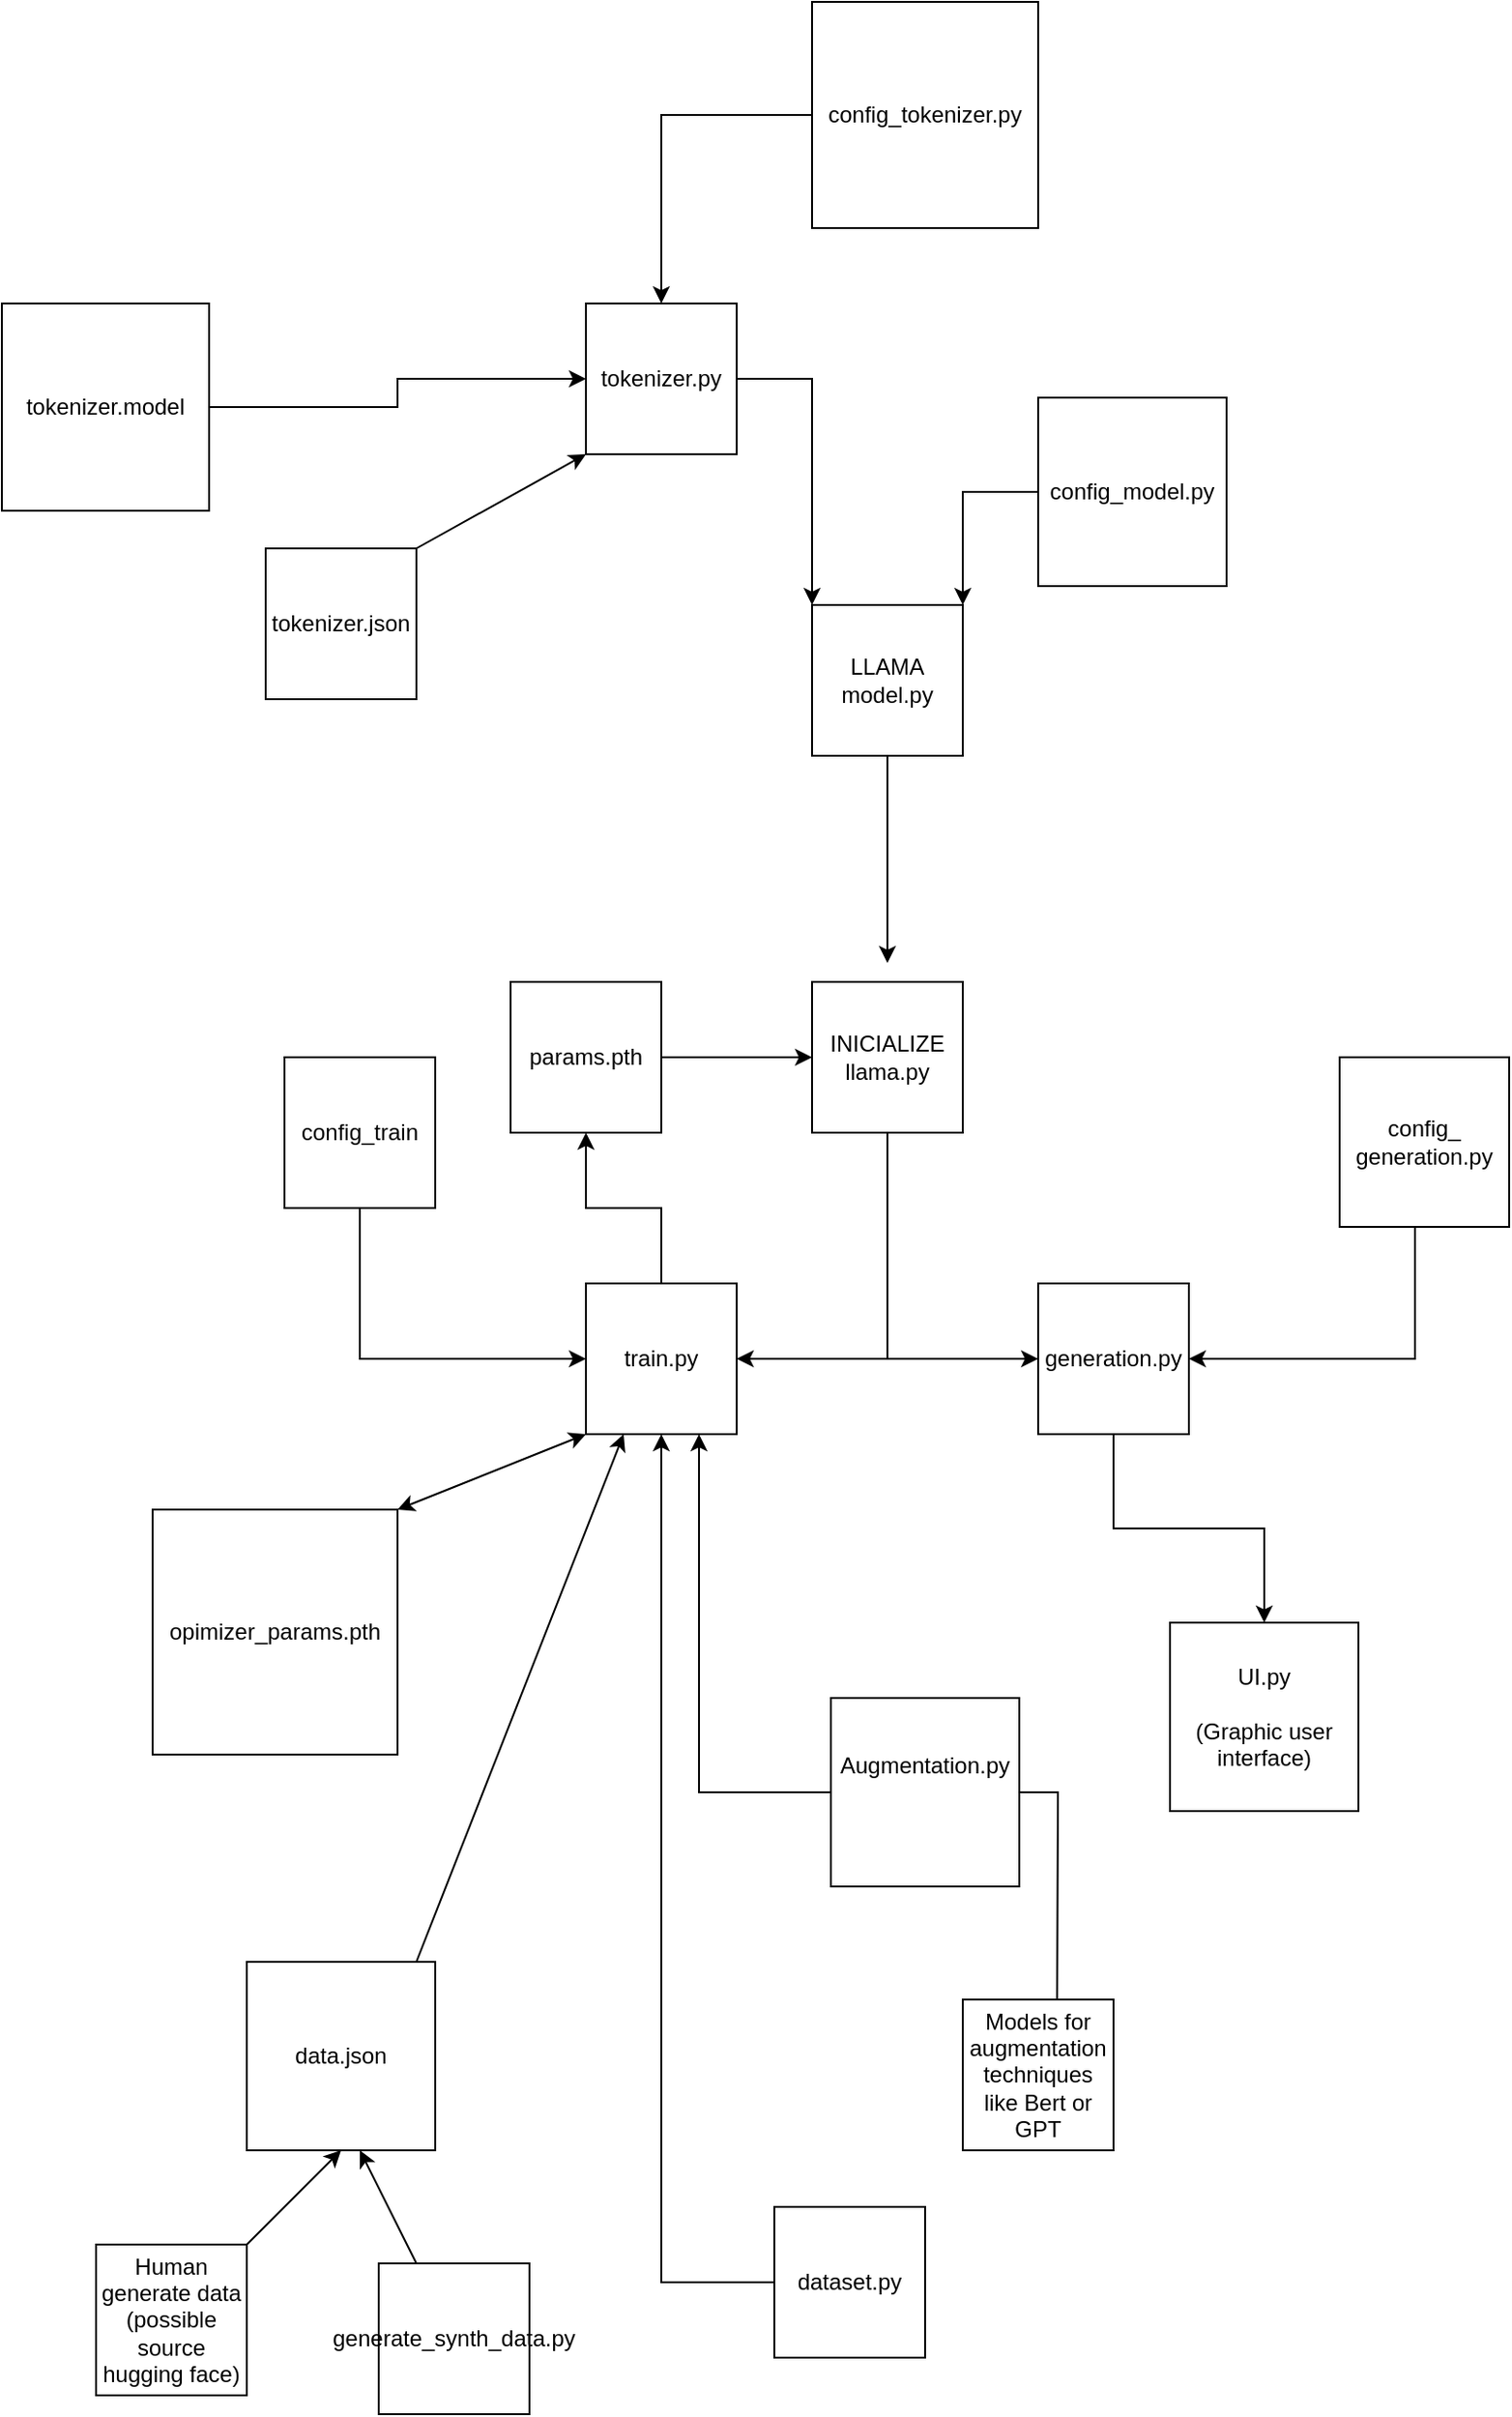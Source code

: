 <mxfile version="24.2.5" type="device">
  <diagram name="Stránka-1" id="BS3cUCEcsDlfEVmhAhRl">
    <mxGraphModel dx="1645" dy="1729" grid="1" gridSize="10" guides="1" tooltips="1" connect="1" arrows="1" fold="1" page="1" pageScale="1" pageWidth="827" pageHeight="1169" math="0" shadow="0">
      <root>
        <mxCell id="0" />
        <mxCell id="1" parent="0" />
        <mxCell id="UTIHgOnjqlhW3wqb73gF-12" style="edgeStyle=orthogonalEdgeStyle;rounded=0;orthogonalLoop=1;jettySize=auto;html=1;" parent="1" source="UTIHgOnjqlhW3wqb73gF-1" edge="1">
          <mxGeometry relative="1" as="geometry">
            <mxPoint x="160" y="270" as="targetPoint" />
          </mxGeometry>
        </mxCell>
        <mxCell id="UTIHgOnjqlhW3wqb73gF-1" value="&lt;div&gt;LLAMA&lt;/div&gt;&lt;div&gt;model.py&lt;br&gt;&lt;/div&gt;" style="whiteSpace=wrap;html=1;aspect=fixed;" parent="1" vertex="1">
          <mxGeometry x="120" y="80" width="80" height="80" as="geometry" />
        </mxCell>
        <mxCell id="UTIHgOnjqlhW3wqb73gF-5" style="edgeStyle=orthogonalEdgeStyle;rounded=0;orthogonalLoop=1;jettySize=auto;html=1;entryX=1;entryY=0;entryDx=0;entryDy=0;" parent="1" source="UTIHgOnjqlhW3wqb73gF-2" target="UTIHgOnjqlhW3wqb73gF-1" edge="1">
          <mxGeometry relative="1" as="geometry" />
        </mxCell>
        <mxCell id="UTIHgOnjqlhW3wqb73gF-2" value="config_model.py" style="whiteSpace=wrap;html=1;aspect=fixed;" parent="1" vertex="1">
          <mxGeometry x="240" y="-30" width="100" height="100" as="geometry" />
        </mxCell>
        <mxCell id="UTIHgOnjqlhW3wqb73gF-8" style="edgeStyle=orthogonalEdgeStyle;rounded=0;orthogonalLoop=1;jettySize=auto;html=1;entryX=0;entryY=0;entryDx=0;entryDy=0;" parent="1" source="UTIHgOnjqlhW3wqb73gF-7" target="UTIHgOnjqlhW3wqb73gF-1" edge="1">
          <mxGeometry relative="1" as="geometry" />
        </mxCell>
        <mxCell id="UTIHgOnjqlhW3wqb73gF-7" value="tokenizer.py" style="whiteSpace=wrap;html=1;aspect=fixed;" parent="1" vertex="1">
          <mxGeometry y="-80" width="80" height="80" as="geometry" />
        </mxCell>
        <mxCell id="UTIHgOnjqlhW3wqb73gF-11" style="edgeStyle=orthogonalEdgeStyle;rounded=0;orthogonalLoop=1;jettySize=auto;html=1;entryX=0.5;entryY=0;entryDx=0;entryDy=0;" parent="1" source="UTIHgOnjqlhW3wqb73gF-10" target="UTIHgOnjqlhW3wqb73gF-7" edge="1">
          <mxGeometry relative="1" as="geometry" />
        </mxCell>
        <mxCell id="UTIHgOnjqlhW3wqb73gF-10" value="config_tokenizer.py" style="whiteSpace=wrap;html=1;aspect=fixed;" parent="1" vertex="1">
          <mxGeometry x="120" y="-240" width="120" height="120" as="geometry" />
        </mxCell>
        <mxCell id="UTIHgOnjqlhW3wqb73gF-14" style="edgeStyle=orthogonalEdgeStyle;rounded=0;orthogonalLoop=1;jettySize=auto;html=1;" parent="1" source="UTIHgOnjqlhW3wqb73gF-13" target="UTIHgOnjqlhW3wqb73gF-15" edge="1">
          <mxGeometry relative="1" as="geometry">
            <mxPoint x="160" y="450" as="targetPoint" />
            <Array as="points">
              <mxPoint x="160" y="480" />
            </Array>
          </mxGeometry>
        </mxCell>
        <mxCell id="UTIHgOnjqlhW3wqb73gF-17" style="edgeStyle=orthogonalEdgeStyle;rounded=0;orthogonalLoop=1;jettySize=auto;html=1;entryX=1;entryY=0.5;entryDx=0;entryDy=0;" parent="1" source="UTIHgOnjqlhW3wqb73gF-13" target="UTIHgOnjqlhW3wqb73gF-16" edge="1">
          <mxGeometry relative="1" as="geometry">
            <Array as="points">
              <mxPoint x="160" y="480" />
            </Array>
          </mxGeometry>
        </mxCell>
        <mxCell id="UTIHgOnjqlhW3wqb73gF-13" value="&lt;div&gt;INICIALIZE&lt;br&gt;&lt;/div&gt;&lt;div&gt;llama.py&lt;/div&gt;" style="whiteSpace=wrap;html=1;aspect=fixed;" parent="1" vertex="1">
          <mxGeometry x="120" y="280" width="80" height="80" as="geometry" />
        </mxCell>
        <mxCell id="UTIHgOnjqlhW3wqb73gF-31" style="edgeStyle=orthogonalEdgeStyle;rounded=0;orthogonalLoop=1;jettySize=auto;html=1;" parent="1" source="UTIHgOnjqlhW3wqb73gF-15" target="UTIHgOnjqlhW3wqb73gF-30" edge="1">
          <mxGeometry relative="1" as="geometry" />
        </mxCell>
        <mxCell id="UTIHgOnjqlhW3wqb73gF-15" value="generation.py" style="whiteSpace=wrap;html=1;aspect=fixed;" parent="1" vertex="1">
          <mxGeometry x="240" y="440" width="80" height="80" as="geometry" />
        </mxCell>
        <mxCell id="UTIHgOnjqlhW3wqb73gF-28" style="edgeStyle=orthogonalEdgeStyle;rounded=0;orthogonalLoop=1;jettySize=auto;html=1;entryX=0.5;entryY=1;entryDx=0;entryDy=0;" parent="1" source="UTIHgOnjqlhW3wqb73gF-16" target="UTIHgOnjqlhW3wqb73gF-27" edge="1">
          <mxGeometry relative="1" as="geometry" />
        </mxCell>
        <mxCell id="UTIHgOnjqlhW3wqb73gF-16" value="train.py" style="whiteSpace=wrap;html=1;aspect=fixed;" parent="1" vertex="1">
          <mxGeometry y="440" width="80" height="80" as="geometry" />
        </mxCell>
        <mxCell id="UTIHgOnjqlhW3wqb73gF-19" style="edgeStyle=orthogonalEdgeStyle;rounded=0;orthogonalLoop=1;jettySize=auto;html=1;entryX=1;entryY=0.5;entryDx=0;entryDy=0;" parent="1" source="UTIHgOnjqlhW3wqb73gF-18" target="UTIHgOnjqlhW3wqb73gF-15" edge="1">
          <mxGeometry relative="1" as="geometry">
            <Array as="points">
              <mxPoint x="440" y="480" />
            </Array>
          </mxGeometry>
        </mxCell>
        <mxCell id="UTIHgOnjqlhW3wqb73gF-18" value="config_&lt;br&gt;generation.py" style="whiteSpace=wrap;html=1;aspect=fixed;" parent="1" vertex="1">
          <mxGeometry x="400" y="320" width="90" height="90" as="geometry" />
        </mxCell>
        <mxCell id="UTIHgOnjqlhW3wqb73gF-21" style="edgeStyle=orthogonalEdgeStyle;rounded=0;orthogonalLoop=1;jettySize=auto;html=1;entryX=0;entryY=0.5;entryDx=0;entryDy=0;" parent="1" source="UTIHgOnjqlhW3wqb73gF-20" target="UTIHgOnjqlhW3wqb73gF-16" edge="1">
          <mxGeometry relative="1" as="geometry">
            <Array as="points">
              <mxPoint x="-120" y="480" />
            </Array>
          </mxGeometry>
        </mxCell>
        <mxCell id="UTIHgOnjqlhW3wqb73gF-20" value="config_train" style="whiteSpace=wrap;html=1;aspect=fixed;" parent="1" vertex="1">
          <mxGeometry x="-160" y="320" width="80" height="80" as="geometry" />
        </mxCell>
        <mxCell id="UTIHgOnjqlhW3wqb73gF-24" style="edgeStyle=orthogonalEdgeStyle;rounded=0;orthogonalLoop=1;jettySize=auto;html=1;" parent="1" source="UTIHgOnjqlhW3wqb73gF-23" target="UTIHgOnjqlhW3wqb73gF-16" edge="1">
          <mxGeometry relative="1" as="geometry" />
        </mxCell>
        <mxCell id="UTIHgOnjqlhW3wqb73gF-23" value="dataset.py" style="whiteSpace=wrap;html=1;aspect=fixed;" parent="1" vertex="1">
          <mxGeometry x="100" y="930" width="80" height="80" as="geometry" />
        </mxCell>
        <mxCell id="UTIHgOnjqlhW3wqb73gF-25" value="data.json" style="whiteSpace=wrap;html=1;aspect=fixed;" parent="1" vertex="1">
          <mxGeometry x="-180" y="800" width="100" height="100" as="geometry" />
        </mxCell>
        <mxCell id="UTIHgOnjqlhW3wqb73gF-29" style="edgeStyle=orthogonalEdgeStyle;rounded=0;orthogonalLoop=1;jettySize=auto;html=1;entryX=0;entryY=0.5;entryDx=0;entryDy=0;" parent="1" source="UTIHgOnjqlhW3wqb73gF-27" target="UTIHgOnjqlhW3wqb73gF-13" edge="1">
          <mxGeometry relative="1" as="geometry" />
        </mxCell>
        <mxCell id="UTIHgOnjqlhW3wqb73gF-27" value="params.pth" style="whiteSpace=wrap;html=1;aspect=fixed;" parent="1" vertex="1">
          <mxGeometry x="-40" y="280" width="80" height="80" as="geometry" />
        </mxCell>
        <mxCell id="UTIHgOnjqlhW3wqb73gF-30" value="UI.py&lt;div&gt;&lt;br&gt;&lt;/div&gt;&lt;div&gt;(Graphic user interface)&lt;/div&gt;" style="whiteSpace=wrap;html=1;aspect=fixed;" parent="1" vertex="1">
          <mxGeometry x="310" y="620" width="100" height="100" as="geometry" />
        </mxCell>
        <mxCell id="UTIHgOnjqlhW3wqb73gF-32" value="&lt;div&gt;opimizer_params.pth&lt;/div&gt;" style="whiteSpace=wrap;html=1;aspect=fixed;" parent="1" vertex="1">
          <mxGeometry x="-230" y="560" width="130" height="130" as="geometry" />
        </mxCell>
        <mxCell id="UTIHgOnjqlhW3wqb73gF-36" value="" style="endArrow=classic;startArrow=classic;html=1;rounded=0;exitX=1;exitY=0;exitDx=0;exitDy=0;" parent="1" source="UTIHgOnjqlhW3wqb73gF-32" edge="1">
          <mxGeometry width="50" height="50" relative="1" as="geometry">
            <mxPoint x="170" y="450" as="sourcePoint" />
            <mxPoint y="520" as="targetPoint" />
          </mxGeometry>
        </mxCell>
        <mxCell id="UTIHgOnjqlhW3wqb73gF-39" style="edgeStyle=orthogonalEdgeStyle;rounded=0;orthogonalLoop=1;jettySize=auto;html=1;entryX=0;entryY=0.5;entryDx=0;entryDy=0;" parent="1" source="UTIHgOnjqlhW3wqb73gF-37" target="UTIHgOnjqlhW3wqb73gF-7" edge="1">
          <mxGeometry relative="1" as="geometry" />
        </mxCell>
        <mxCell id="UTIHgOnjqlhW3wqb73gF-37" value="tokenizer.model" style="whiteSpace=wrap;html=1;aspect=fixed;" parent="1" vertex="1">
          <mxGeometry x="-310" y="-80" width="110" height="110" as="geometry" />
        </mxCell>
        <mxCell id="UTIHgOnjqlhW3wqb73gF-38" value="tokenizer.json" style="whiteSpace=wrap;html=1;aspect=fixed;" parent="1" vertex="1">
          <mxGeometry x="-170" y="50" width="80" height="80" as="geometry" />
        </mxCell>
        <mxCell id="UTIHgOnjqlhW3wqb73gF-41" value="" style="endArrow=classic;html=1;rounded=0;entryX=0;entryY=1;entryDx=0;entryDy=0;exitX=1;exitY=0;exitDx=0;exitDy=0;" parent="1" source="UTIHgOnjqlhW3wqb73gF-38" target="UTIHgOnjqlhW3wqb73gF-7" edge="1">
          <mxGeometry width="50" height="50" relative="1" as="geometry">
            <mxPoint x="-140" y="200" as="sourcePoint" />
            <mxPoint x="-90" y="150" as="targetPoint" />
          </mxGeometry>
        </mxCell>
        <mxCell id="h_kUl8Wc_KMSBC8IlKnS-2" value="" style="endArrow=classic;html=1;rounded=0;entryX=0.25;entryY=1;entryDx=0;entryDy=0;" edge="1" parent="1" target="UTIHgOnjqlhW3wqb73gF-16">
          <mxGeometry width="50" height="50" relative="1" as="geometry">
            <mxPoint x="-90" y="800" as="sourcePoint" />
            <mxPoint x="-40" y="750" as="targetPoint" />
          </mxGeometry>
        </mxCell>
        <mxCell id="h_kUl8Wc_KMSBC8IlKnS-4" style="edgeStyle=orthogonalEdgeStyle;rounded=0;orthogonalLoop=1;jettySize=auto;html=1;entryX=0.75;entryY=1;entryDx=0;entryDy=0;" edge="1" parent="1" source="h_kUl8Wc_KMSBC8IlKnS-3" target="UTIHgOnjqlhW3wqb73gF-16">
          <mxGeometry relative="1" as="geometry" />
        </mxCell>
        <mxCell id="h_kUl8Wc_KMSBC8IlKnS-5" style="edgeStyle=orthogonalEdgeStyle;rounded=0;orthogonalLoop=1;jettySize=auto;html=1;" edge="1" parent="1" source="h_kUl8Wc_KMSBC8IlKnS-3">
          <mxGeometry relative="1" as="geometry">
            <mxPoint x="250.043" y="830" as="targetPoint" />
          </mxGeometry>
        </mxCell>
        <mxCell id="h_kUl8Wc_KMSBC8IlKnS-3" value="Augmentation.py&lt;div&gt;&lt;br&gt;&lt;/div&gt;&lt;div&gt;&lt;br&gt;&lt;/div&gt;" style="whiteSpace=wrap;html=1;aspect=fixed;" vertex="1" parent="1">
          <mxGeometry x="130" y="660" width="100" height="100" as="geometry" />
        </mxCell>
        <mxCell id="h_kUl8Wc_KMSBC8IlKnS-7" value="Models for augmentation techniques like Bert or GPT" style="whiteSpace=wrap;html=1;aspect=fixed;" vertex="1" parent="1">
          <mxGeometry x="200" y="820" width="80" height="80" as="geometry" />
        </mxCell>
        <mxCell id="h_kUl8Wc_KMSBC8IlKnS-9" value="" style="endArrow=classic;html=1;rounded=0;" edge="1" parent="1">
          <mxGeometry width="50" height="50" relative="1" as="geometry">
            <mxPoint x="-180" y="950" as="sourcePoint" />
            <mxPoint x="-130" y="900" as="targetPoint" />
            <Array as="points">
              <mxPoint x="-160" y="930" />
              <mxPoint x="-150" y="920" />
            </Array>
          </mxGeometry>
        </mxCell>
        <mxCell id="h_kUl8Wc_KMSBC8IlKnS-10" value="" style="endArrow=classic;html=1;rounded=0;" edge="1" parent="1">
          <mxGeometry width="50" height="50" relative="1" as="geometry">
            <mxPoint x="-90" y="960" as="sourcePoint" />
            <mxPoint x="-120" y="900" as="targetPoint" />
          </mxGeometry>
        </mxCell>
        <mxCell id="h_kUl8Wc_KMSBC8IlKnS-11" value="Human generate data (possible source hugging face)" style="whiteSpace=wrap;html=1;aspect=fixed;" vertex="1" parent="1">
          <mxGeometry x="-260" y="950" width="80" height="80" as="geometry" />
        </mxCell>
        <mxCell id="h_kUl8Wc_KMSBC8IlKnS-12" value="generate_synth_data.py" style="whiteSpace=wrap;html=1;aspect=fixed;" vertex="1" parent="1">
          <mxGeometry x="-110" y="960" width="80" height="80" as="geometry" />
        </mxCell>
      </root>
    </mxGraphModel>
  </diagram>
</mxfile>
